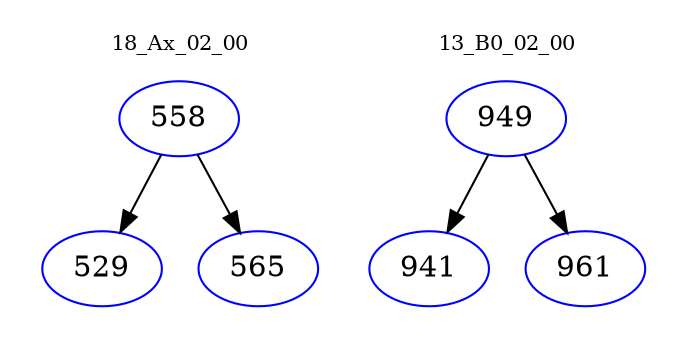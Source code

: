 digraph{
subgraph cluster_0 {
color = white
label = "18_Ax_02_00";
fontsize=10;
T0_558 [label="558", color="blue"]
T0_558 -> T0_529 [color="black"]
T0_529 [label="529", color="blue"]
T0_558 -> T0_565 [color="black"]
T0_565 [label="565", color="blue"]
}
subgraph cluster_1 {
color = white
label = "13_B0_02_00";
fontsize=10;
T1_949 [label="949", color="blue"]
T1_949 -> T1_941 [color="black"]
T1_941 [label="941", color="blue"]
T1_949 -> T1_961 [color="black"]
T1_961 [label="961", color="blue"]
}
}

